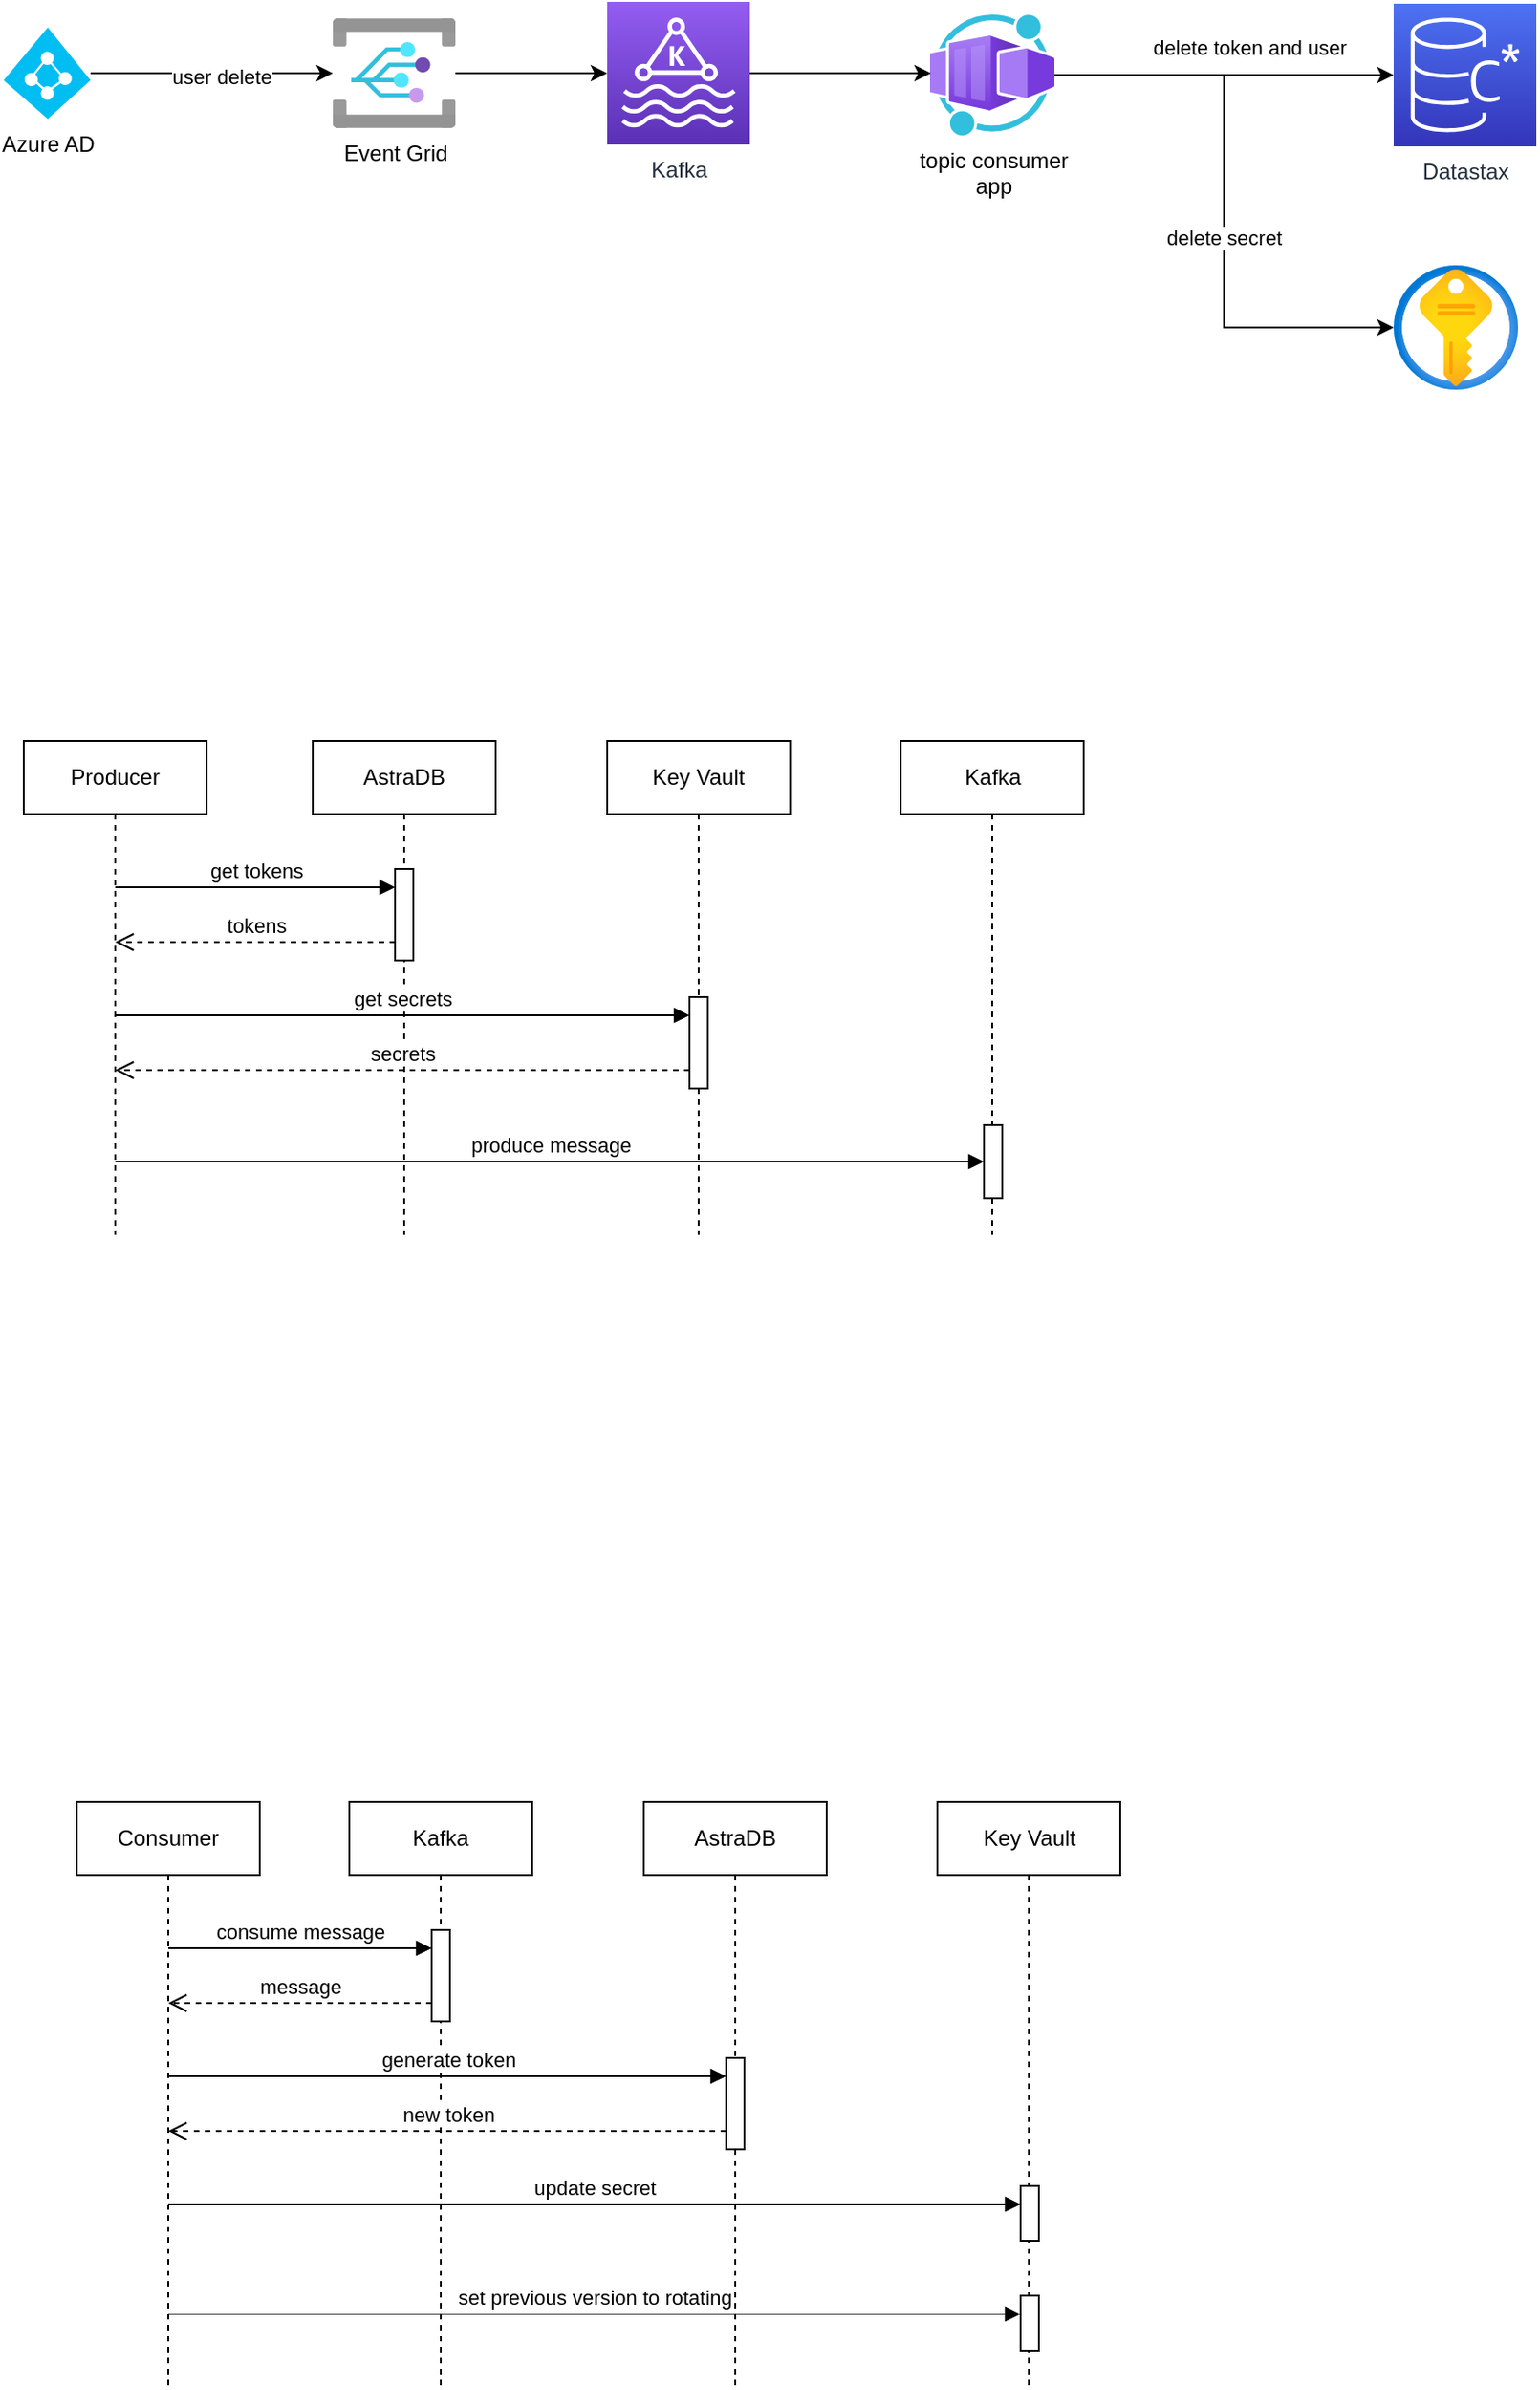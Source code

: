 <mxfile version="21.6.5" type="github">
  <diagram name="Page-1" id="pmoyyD1UTvwdsH77ybAz">
    <mxGraphModel dx="1434" dy="758" grid="1" gridSize="10" guides="1" tooltips="1" connect="1" arrows="1" fold="1" page="1" pageScale="1" pageWidth="850" pageHeight="1100" math="0" shadow="0">
      <root>
        <mxCell id="0" />
        <mxCell id="1" parent="0" />
        <mxCell id="hNq2I7qgFD3l3yb3QR5O-14" value="Producer" style="shape=umlLifeline;perimeter=lifelinePerimeter;whiteSpace=wrap;html=1;container=1;dropTarget=0;collapsible=0;recursiveResize=0;outlineConnect=0;portConstraint=eastwest;newEdgeStyle={&quot;edgeStyle&quot;:&quot;elbowEdgeStyle&quot;,&quot;elbow&quot;:&quot;vertical&quot;,&quot;curved&quot;:0,&quot;rounded&quot;:0};" parent="1" vertex="1">
          <mxGeometry x="111" y="460" width="100" height="270" as="geometry" />
        </mxCell>
        <mxCell id="hNq2I7qgFD3l3yb3QR5O-15" value="AstraDB" style="shape=umlLifeline;perimeter=lifelinePerimeter;whiteSpace=wrap;html=1;container=1;dropTarget=0;collapsible=0;recursiveResize=0;outlineConnect=0;portConstraint=eastwest;newEdgeStyle={&quot;edgeStyle&quot;:&quot;elbowEdgeStyle&quot;,&quot;elbow&quot;:&quot;vertical&quot;,&quot;curved&quot;:0,&quot;rounded&quot;:0};" parent="1" vertex="1">
          <mxGeometry x="269" y="460" width="100" height="270" as="geometry" />
        </mxCell>
        <mxCell id="hNq2I7qgFD3l3yb3QR5O-18" value="" style="html=1;points=[];perimeter=orthogonalPerimeter;outlineConnect=0;targetShapes=umlLifeline;portConstraint=eastwest;newEdgeStyle={&quot;edgeStyle&quot;:&quot;elbowEdgeStyle&quot;,&quot;elbow&quot;:&quot;vertical&quot;,&quot;curved&quot;:0,&quot;rounded&quot;:0};" parent="hNq2I7qgFD3l3yb3QR5O-15" vertex="1">
          <mxGeometry x="45" y="70" width="10" height="50" as="geometry" />
        </mxCell>
        <mxCell id="hNq2I7qgFD3l3yb3QR5O-16" value="Key Vault" style="shape=umlLifeline;perimeter=lifelinePerimeter;whiteSpace=wrap;html=1;container=1;dropTarget=0;collapsible=0;recursiveResize=0;outlineConnect=0;portConstraint=eastwest;newEdgeStyle={&quot;edgeStyle&quot;:&quot;elbowEdgeStyle&quot;,&quot;elbow&quot;:&quot;vertical&quot;,&quot;curved&quot;:0,&quot;rounded&quot;:0};" parent="1" vertex="1">
          <mxGeometry x="430" y="460" width="100" height="270" as="geometry" />
        </mxCell>
        <mxCell id="hNq2I7qgFD3l3yb3QR5O-21" value="" style="html=1;points=[];perimeter=orthogonalPerimeter;outlineConnect=0;targetShapes=umlLifeline;portConstraint=eastwest;newEdgeStyle={&quot;edgeStyle&quot;:&quot;elbowEdgeStyle&quot;,&quot;elbow&quot;:&quot;vertical&quot;,&quot;curved&quot;:0,&quot;rounded&quot;:0};" parent="hNq2I7qgFD3l3yb3QR5O-16" vertex="1">
          <mxGeometry x="45" y="140" width="10" height="50" as="geometry" />
        </mxCell>
        <mxCell id="hNq2I7qgFD3l3yb3QR5O-17" value="Kafka" style="shape=umlLifeline;perimeter=lifelinePerimeter;whiteSpace=wrap;html=1;container=1;dropTarget=0;collapsible=0;recursiveResize=0;outlineConnect=0;portConstraint=eastwest;newEdgeStyle={&quot;edgeStyle&quot;:&quot;elbowEdgeStyle&quot;,&quot;elbow&quot;:&quot;vertical&quot;,&quot;curved&quot;:0,&quot;rounded&quot;:0};" parent="1" vertex="1">
          <mxGeometry x="590.5" y="460" width="100" height="270" as="geometry" />
        </mxCell>
        <mxCell id="hNq2I7qgFD3l3yb3QR5O-28" value="" style="html=1;points=[];perimeter=orthogonalPerimeter;outlineConnect=0;targetShapes=umlLifeline;portConstraint=eastwest;newEdgeStyle={&quot;edgeStyle&quot;:&quot;elbowEdgeStyle&quot;,&quot;elbow&quot;:&quot;vertical&quot;,&quot;curved&quot;:0,&quot;rounded&quot;:0};" parent="hNq2I7qgFD3l3yb3QR5O-17" vertex="1">
          <mxGeometry x="45.5" y="210" width="10" height="40" as="geometry" />
        </mxCell>
        <mxCell id="hNq2I7qgFD3l3yb3QR5O-19" value="get tokens" style="html=1;verticalAlign=bottom;endArrow=block;edgeStyle=elbowEdgeStyle;elbow=vertical;curved=0;rounded=0;" parent="1" source="hNq2I7qgFD3l3yb3QR5O-14" target="hNq2I7qgFD3l3yb3QR5O-18" edge="1">
          <mxGeometry relative="1" as="geometry">
            <mxPoint x="244" y="530" as="sourcePoint" />
            <Array as="points">
              <mxPoint x="220" y="540" />
            </Array>
          </mxGeometry>
        </mxCell>
        <mxCell id="hNq2I7qgFD3l3yb3QR5O-20" value="tokens" style="html=1;verticalAlign=bottom;endArrow=open;dashed=1;endSize=8;edgeStyle=elbowEdgeStyle;elbow=vertical;curved=0;rounded=0;" parent="1" source="hNq2I7qgFD3l3yb3QR5O-18" target="hNq2I7qgFD3l3yb3QR5O-14" edge="1">
          <mxGeometry relative="1" as="geometry">
            <mxPoint x="244" y="605" as="targetPoint" />
            <Array as="points">
              <mxPoint x="270" y="570" />
            </Array>
          </mxGeometry>
        </mxCell>
        <mxCell id="hNq2I7qgFD3l3yb3QR5O-22" value="get secrets" style="html=1;verticalAlign=bottom;endArrow=block;edgeStyle=elbowEdgeStyle;elbow=vertical;curved=0;rounded=0;" parent="1" source="hNq2I7qgFD3l3yb3QR5O-14" target="hNq2I7qgFD3l3yb3QR5O-21" edge="1">
          <mxGeometry relative="1" as="geometry">
            <mxPoint x="405" y="600" as="sourcePoint" />
            <Array as="points">
              <mxPoint x="400" y="610" />
            </Array>
          </mxGeometry>
        </mxCell>
        <mxCell id="hNq2I7qgFD3l3yb3QR5O-23" value="secrets" style="html=1;verticalAlign=bottom;endArrow=open;dashed=1;endSize=8;edgeStyle=elbowEdgeStyle;elbow=vertical;curved=0;rounded=0;" parent="1" source="hNq2I7qgFD3l3yb3QR5O-21" target="hNq2I7qgFD3l3yb3QR5O-14" edge="1">
          <mxGeometry relative="1" as="geometry">
            <mxPoint x="405" y="675" as="targetPoint" />
            <Array as="points">
              <mxPoint x="400" y="640" />
            </Array>
          </mxGeometry>
        </mxCell>
        <mxCell id="hNq2I7qgFD3l3yb3QR5O-30" value="produce message" style="html=1;verticalAlign=bottom;endArrow=block;edgeStyle=elbowEdgeStyle;elbow=vertical;curved=0;rounded=0;" parent="1" source="hNq2I7qgFD3l3yb3QR5O-14" target="hNq2I7qgFD3l3yb3QR5O-28" edge="1">
          <mxGeometry width="80" relative="1" as="geometry">
            <mxPoint x="210" y="680" as="sourcePoint" />
            <mxPoint x="290" y="680" as="targetPoint" />
          </mxGeometry>
        </mxCell>
        <mxCell id="hNq2I7qgFD3l3yb3QR5O-31" value="Consumer" style="shape=umlLifeline;perimeter=lifelinePerimeter;whiteSpace=wrap;html=1;container=1;dropTarget=0;collapsible=0;recursiveResize=0;outlineConnect=0;portConstraint=eastwest;newEdgeStyle={&quot;edgeStyle&quot;:&quot;elbowEdgeStyle&quot;,&quot;elbow&quot;:&quot;vertical&quot;,&quot;curved&quot;:0,&quot;rounded&quot;:0};" parent="1" vertex="1">
          <mxGeometry x="140" y="1040" width="100" height="320" as="geometry" />
        </mxCell>
        <mxCell id="hNq2I7qgFD3l3yb3QR5O-32" value="Kafka" style="shape=umlLifeline;perimeter=lifelinePerimeter;whiteSpace=wrap;html=1;container=1;dropTarget=0;collapsible=0;recursiveResize=0;outlineConnect=0;portConstraint=eastwest;newEdgeStyle={&quot;edgeStyle&quot;:&quot;elbowEdgeStyle&quot;,&quot;elbow&quot;:&quot;vertical&quot;,&quot;curved&quot;:0,&quot;rounded&quot;:0};" parent="1" vertex="1">
          <mxGeometry x="289" y="1040" width="100" height="320" as="geometry" />
        </mxCell>
        <mxCell id="hNq2I7qgFD3l3yb3QR5O-38" value="" style="html=1;points=[];perimeter=orthogonalPerimeter;outlineConnect=0;targetShapes=umlLifeline;portConstraint=eastwest;newEdgeStyle={&quot;edgeStyle&quot;:&quot;elbowEdgeStyle&quot;,&quot;elbow&quot;:&quot;vertical&quot;,&quot;curved&quot;:0,&quot;rounded&quot;:0};" parent="hNq2I7qgFD3l3yb3QR5O-32" vertex="1">
          <mxGeometry x="45" y="70" width="10" height="50" as="geometry" />
        </mxCell>
        <mxCell id="hNq2I7qgFD3l3yb3QR5O-34" value="AstraDB" style="shape=umlLifeline;perimeter=lifelinePerimeter;whiteSpace=wrap;html=1;container=1;dropTarget=0;collapsible=0;recursiveResize=0;outlineConnect=0;portConstraint=eastwest;newEdgeStyle={&quot;edgeStyle&quot;:&quot;elbowEdgeStyle&quot;,&quot;elbow&quot;:&quot;vertical&quot;,&quot;curved&quot;:0,&quot;rounded&quot;:0};" parent="1" vertex="1">
          <mxGeometry x="450" y="1040" width="100" height="320" as="geometry" />
        </mxCell>
        <mxCell id="hNq2I7qgFD3l3yb3QR5O-41" value="" style="html=1;points=[];perimeter=orthogonalPerimeter;outlineConnect=0;targetShapes=umlLifeline;portConstraint=eastwest;newEdgeStyle={&quot;edgeStyle&quot;:&quot;elbowEdgeStyle&quot;,&quot;elbow&quot;:&quot;vertical&quot;,&quot;curved&quot;:0,&quot;rounded&quot;:0};" parent="hNq2I7qgFD3l3yb3QR5O-34" vertex="1">
          <mxGeometry x="45" y="140" width="10" height="50" as="geometry" />
        </mxCell>
        <mxCell id="hNq2I7qgFD3l3yb3QR5O-36" value="Key Vault" style="shape=umlLifeline;perimeter=lifelinePerimeter;whiteSpace=wrap;html=1;container=1;dropTarget=0;collapsible=0;recursiveResize=0;outlineConnect=0;portConstraint=eastwest;newEdgeStyle={&quot;edgeStyle&quot;:&quot;elbowEdgeStyle&quot;,&quot;elbow&quot;:&quot;vertical&quot;,&quot;curved&quot;:0,&quot;rounded&quot;:0};" parent="1" vertex="1">
          <mxGeometry x="610.5" y="1040" width="100" height="320" as="geometry" />
        </mxCell>
        <mxCell id="hNq2I7qgFD3l3yb3QR5O-44" value="" style="html=1;points=[];perimeter=orthogonalPerimeter;outlineConnect=0;targetShapes=umlLifeline;portConstraint=eastwest;newEdgeStyle={&quot;edgeStyle&quot;:&quot;elbowEdgeStyle&quot;,&quot;elbow&quot;:&quot;vertical&quot;,&quot;curved&quot;:0,&quot;rounded&quot;:0};" parent="hNq2I7qgFD3l3yb3QR5O-36" vertex="1">
          <mxGeometry x="45.5" y="210" width="10" height="30" as="geometry" />
        </mxCell>
        <mxCell id="hNq2I7qgFD3l3yb3QR5O-49" value="" style="html=1;points=[];perimeter=orthogonalPerimeter;outlineConnect=0;targetShapes=umlLifeline;portConstraint=eastwest;newEdgeStyle={&quot;edgeStyle&quot;:&quot;elbowEdgeStyle&quot;,&quot;elbow&quot;:&quot;vertical&quot;,&quot;curved&quot;:0,&quot;rounded&quot;:0};" parent="hNq2I7qgFD3l3yb3QR5O-36" vertex="1">
          <mxGeometry x="45.5" y="270" width="10" height="30" as="geometry" />
        </mxCell>
        <mxCell id="hNq2I7qgFD3l3yb3QR5O-39" value="consume message" style="html=1;verticalAlign=bottom;endArrow=block;edgeStyle=elbowEdgeStyle;elbow=vertical;curved=0;rounded=0;" parent="1" source="hNq2I7qgFD3l3yb3QR5O-31" target="hNq2I7qgFD3l3yb3QR5O-38" edge="1">
          <mxGeometry relative="1" as="geometry">
            <mxPoint x="264" y="1110" as="sourcePoint" />
            <Array as="points">
              <mxPoint x="310" y="1120" />
              <mxPoint x="230" y="1110" />
            </Array>
          </mxGeometry>
        </mxCell>
        <mxCell id="hNq2I7qgFD3l3yb3QR5O-40" value="message" style="html=1;verticalAlign=bottom;endArrow=open;dashed=1;endSize=8;edgeStyle=elbowEdgeStyle;elbow=vertical;curved=0;rounded=0;" parent="1" source="hNq2I7qgFD3l3yb3QR5O-38" target="hNq2I7qgFD3l3yb3QR5O-31" edge="1">
          <mxGeometry relative="1" as="geometry">
            <mxPoint x="264" y="1185" as="targetPoint" />
            <Array as="points">
              <mxPoint x="310" y="1150" />
              <mxPoint x="240" y="1140" />
            </Array>
          </mxGeometry>
        </mxCell>
        <mxCell id="hNq2I7qgFD3l3yb3QR5O-42" value="generate token" style="html=1;verticalAlign=bottom;endArrow=block;edgeStyle=elbowEdgeStyle;elbow=vertical;curved=0;rounded=0;" parent="1" source="hNq2I7qgFD3l3yb3QR5O-31" target="hNq2I7qgFD3l3yb3QR5O-41" edge="1">
          <mxGeometry relative="1" as="geometry">
            <mxPoint x="425" y="1180" as="sourcePoint" />
            <Array as="points">
              <mxPoint x="410" y="1190" />
            </Array>
          </mxGeometry>
        </mxCell>
        <mxCell id="hNq2I7qgFD3l3yb3QR5O-43" value="new token" style="html=1;verticalAlign=bottom;endArrow=open;dashed=1;endSize=8;edgeStyle=elbowEdgeStyle;elbow=vertical;curved=0;rounded=0;" parent="1" source="hNq2I7qgFD3l3yb3QR5O-41" target="hNq2I7qgFD3l3yb3QR5O-31" edge="1">
          <mxGeometry relative="1" as="geometry">
            <mxPoint x="425" y="1255" as="targetPoint" />
            <Array as="points">
              <mxPoint x="400" y="1220" />
              <mxPoint x="430" y="1210" />
            </Array>
          </mxGeometry>
        </mxCell>
        <mxCell id="hNq2I7qgFD3l3yb3QR5O-45" value="update secret" style="html=1;verticalAlign=bottom;endArrow=block;edgeStyle=elbowEdgeStyle;elbow=vertical;curved=0;rounded=0;" parent="1" source="hNq2I7qgFD3l3yb3QR5O-31" target="hNq2I7qgFD3l3yb3QR5O-44" edge="1">
          <mxGeometry relative="1" as="geometry">
            <mxPoint x="586" y="1250" as="sourcePoint" />
            <Array as="points">
              <mxPoint x="560" y="1260" />
            </Array>
          </mxGeometry>
        </mxCell>
        <mxCell id="hNq2I7qgFD3l3yb3QR5O-50" value="set previous version to rotating" style="html=1;verticalAlign=bottom;endArrow=block;edgeStyle=elbowEdgeStyle;elbow=vertical;curved=0;rounded=0;" parent="1" source="hNq2I7qgFD3l3yb3QR5O-31" target="hNq2I7qgFD3l3yb3QR5O-49" edge="1">
          <mxGeometry relative="1" as="geometry">
            <mxPoint x="586" y="1310" as="sourcePoint" />
            <Array as="points">
              <mxPoint x="280" y="1320" />
            </Array>
          </mxGeometry>
        </mxCell>
        <mxCell id="Kj3oq84XTqsNdQ_aNYuY-4" style="edgeStyle=orthogonalEdgeStyle;rounded=0;orthogonalLoop=1;jettySize=auto;html=1;" parent="1" source="Kj3oq84XTqsNdQ_aNYuY-1" target="Kj3oq84XTqsNdQ_aNYuY-2" edge="1">
          <mxGeometry relative="1" as="geometry" />
        </mxCell>
        <mxCell id="Kj3oq84XTqsNdQ_aNYuY-5" value="user delete" style="edgeLabel;html=1;align=center;verticalAlign=middle;resizable=0;points=[];" parent="Kj3oq84XTqsNdQ_aNYuY-4" vertex="1" connectable="0">
          <mxGeometry x="0.07" y="-2" relative="1" as="geometry">
            <mxPoint as="offset" />
          </mxGeometry>
        </mxCell>
        <mxCell id="Kj3oq84XTqsNdQ_aNYuY-1" value="Azure AD" style="verticalLabelPosition=bottom;html=1;verticalAlign=top;align=center;strokeColor=none;fillColor=#00BEF2;shape=mxgraph.azure.azure_active_directory;" parent="1" vertex="1">
          <mxGeometry x="100" y="70" width="47.5" height="50" as="geometry" />
        </mxCell>
        <mxCell id="Kj3oq84XTqsNdQ_aNYuY-16" style="edgeStyle=orthogonalEdgeStyle;rounded=0;orthogonalLoop=1;jettySize=auto;html=1;" parent="1" source="Kj3oq84XTqsNdQ_aNYuY-2" target="Kj3oq84XTqsNdQ_aNYuY-15" edge="1">
          <mxGeometry relative="1" as="geometry" />
        </mxCell>
        <mxCell id="Kj3oq84XTqsNdQ_aNYuY-2" value="Event Grid" style="image;aspect=fixed;html=1;points=[];align=center;fontSize=12;image=img/lib/azure2/integration/Event_Grid_Domains.svg;" parent="1" vertex="1">
          <mxGeometry x="280" y="65" width="67" height="60" as="geometry" />
        </mxCell>
        <mxCell id="Kj3oq84XTqsNdQ_aNYuY-10" style="edgeStyle=orthogonalEdgeStyle;rounded=0;orthogonalLoop=1;jettySize=auto;html=1;" parent="1" source="Kj3oq84XTqsNdQ_aNYuY-6" target="Kj3oq84XTqsNdQ_aNYuY-8" edge="1">
          <mxGeometry relative="1" as="geometry" />
        </mxCell>
        <mxCell id="Kj3oq84XTqsNdQ_aNYuY-14" value="delete token and user" style="edgeLabel;html=1;align=center;verticalAlign=middle;resizable=0;points=[];" parent="Kj3oq84XTqsNdQ_aNYuY-10" vertex="1" connectable="0">
          <mxGeometry x="0.361" y="3" relative="1" as="geometry">
            <mxPoint x="-20" y="-12" as="offset" />
          </mxGeometry>
        </mxCell>
        <mxCell id="Kj3oq84XTqsNdQ_aNYuY-12" style="edgeStyle=orthogonalEdgeStyle;rounded=0;orthogonalLoop=1;jettySize=auto;html=1;entryX=0;entryY=0.5;entryDx=0;entryDy=0;entryPerimeter=0;" parent="1" source="Kj3oq84XTqsNdQ_aNYuY-6" target="Kj3oq84XTqsNdQ_aNYuY-11" edge="1">
          <mxGeometry relative="1" as="geometry" />
        </mxCell>
        <mxCell id="Kj3oq84XTqsNdQ_aNYuY-13" value="delete secret" style="edgeLabel;html=1;align=center;verticalAlign=middle;resizable=0;points=[];" parent="Kj3oq84XTqsNdQ_aNYuY-12" vertex="1" connectable="0">
          <mxGeometry x="0.12" y="-1" relative="1" as="geometry">
            <mxPoint as="offset" />
          </mxGeometry>
        </mxCell>
        <mxCell id="Kj3oq84XTqsNdQ_aNYuY-6" value="topic consumer&lt;br&gt;app" style="image;aspect=fixed;html=1;points=[];align=center;fontSize=12;image=img/lib/azure2/other/Worker_Container_App.svg;" parent="1" vertex="1">
          <mxGeometry x="606.5" y="63" width="68" height="66" as="geometry" />
        </mxCell>
        <mxCell id="Kj3oq84XTqsNdQ_aNYuY-8" value="Datastax" style="sketch=0;points=[[0,0,0],[0.25,0,0],[0.5,0,0],[0.75,0,0],[1,0,0],[0,1,0],[0.25,1,0],[0.5,1,0],[0.75,1,0],[1,1,0],[0,0.25,0],[0,0.5,0],[0,0.75,0],[1,0.25,0],[1,0.5,0],[1,0.75,0]];outlineConnect=0;fontColor=#232F3E;gradientColor=#4D72F3;gradientDirection=north;fillColor=#3334B9;strokeColor=#ffffff;dashed=0;verticalLabelPosition=bottom;verticalAlign=top;align=center;html=1;fontSize=12;fontStyle=0;aspect=fixed;shape=mxgraph.aws4.resourceIcon;resIcon=mxgraph.aws4.managed_apache_cassandra_service;" parent="1" vertex="1">
          <mxGeometry x="860" y="57" width="78" height="78" as="geometry" />
        </mxCell>
        <mxCell id="Kj3oq84XTqsNdQ_aNYuY-11" value="" style="image;aspect=fixed;html=1;points=[];align=center;fontSize=12;image=img/lib/azure2/security/Key_Vaults.svg;" parent="1" vertex="1">
          <mxGeometry x="860" y="200" width="68" height="68" as="geometry" />
        </mxCell>
        <mxCell id="Kj3oq84XTqsNdQ_aNYuY-17" style="edgeStyle=orthogonalEdgeStyle;rounded=0;orthogonalLoop=1;jettySize=auto;html=1;entryX=0.007;entryY=0.485;entryDx=0;entryDy=0;entryPerimeter=0;" parent="1" source="Kj3oq84XTqsNdQ_aNYuY-15" target="Kj3oq84XTqsNdQ_aNYuY-6" edge="1">
          <mxGeometry relative="1" as="geometry" />
        </mxCell>
        <mxCell id="Kj3oq84XTqsNdQ_aNYuY-15" value="Kafka" style="sketch=0;points=[[0,0,0],[0.25,0,0],[0.5,0,0],[0.75,0,0],[1,0,0],[0,1,0],[0.25,1,0],[0.5,1,0],[0.75,1,0],[1,1,0],[0,0.25,0],[0,0.5,0],[0,0.75,0],[1,0.25,0],[1,0.5,0],[1,0.75,0]];outlineConnect=0;fontColor=#232F3E;gradientColor=#945DF2;gradientDirection=north;fillColor=#5A30B5;strokeColor=#ffffff;dashed=0;verticalLabelPosition=bottom;verticalAlign=top;align=center;html=1;fontSize=12;fontStyle=0;aspect=fixed;shape=mxgraph.aws4.resourceIcon;resIcon=mxgraph.aws4.managed_streaming_for_kafka;" parent="1" vertex="1">
          <mxGeometry x="430" y="56" width="78" height="78" as="geometry" />
        </mxCell>
      </root>
    </mxGraphModel>
  </diagram>
</mxfile>
